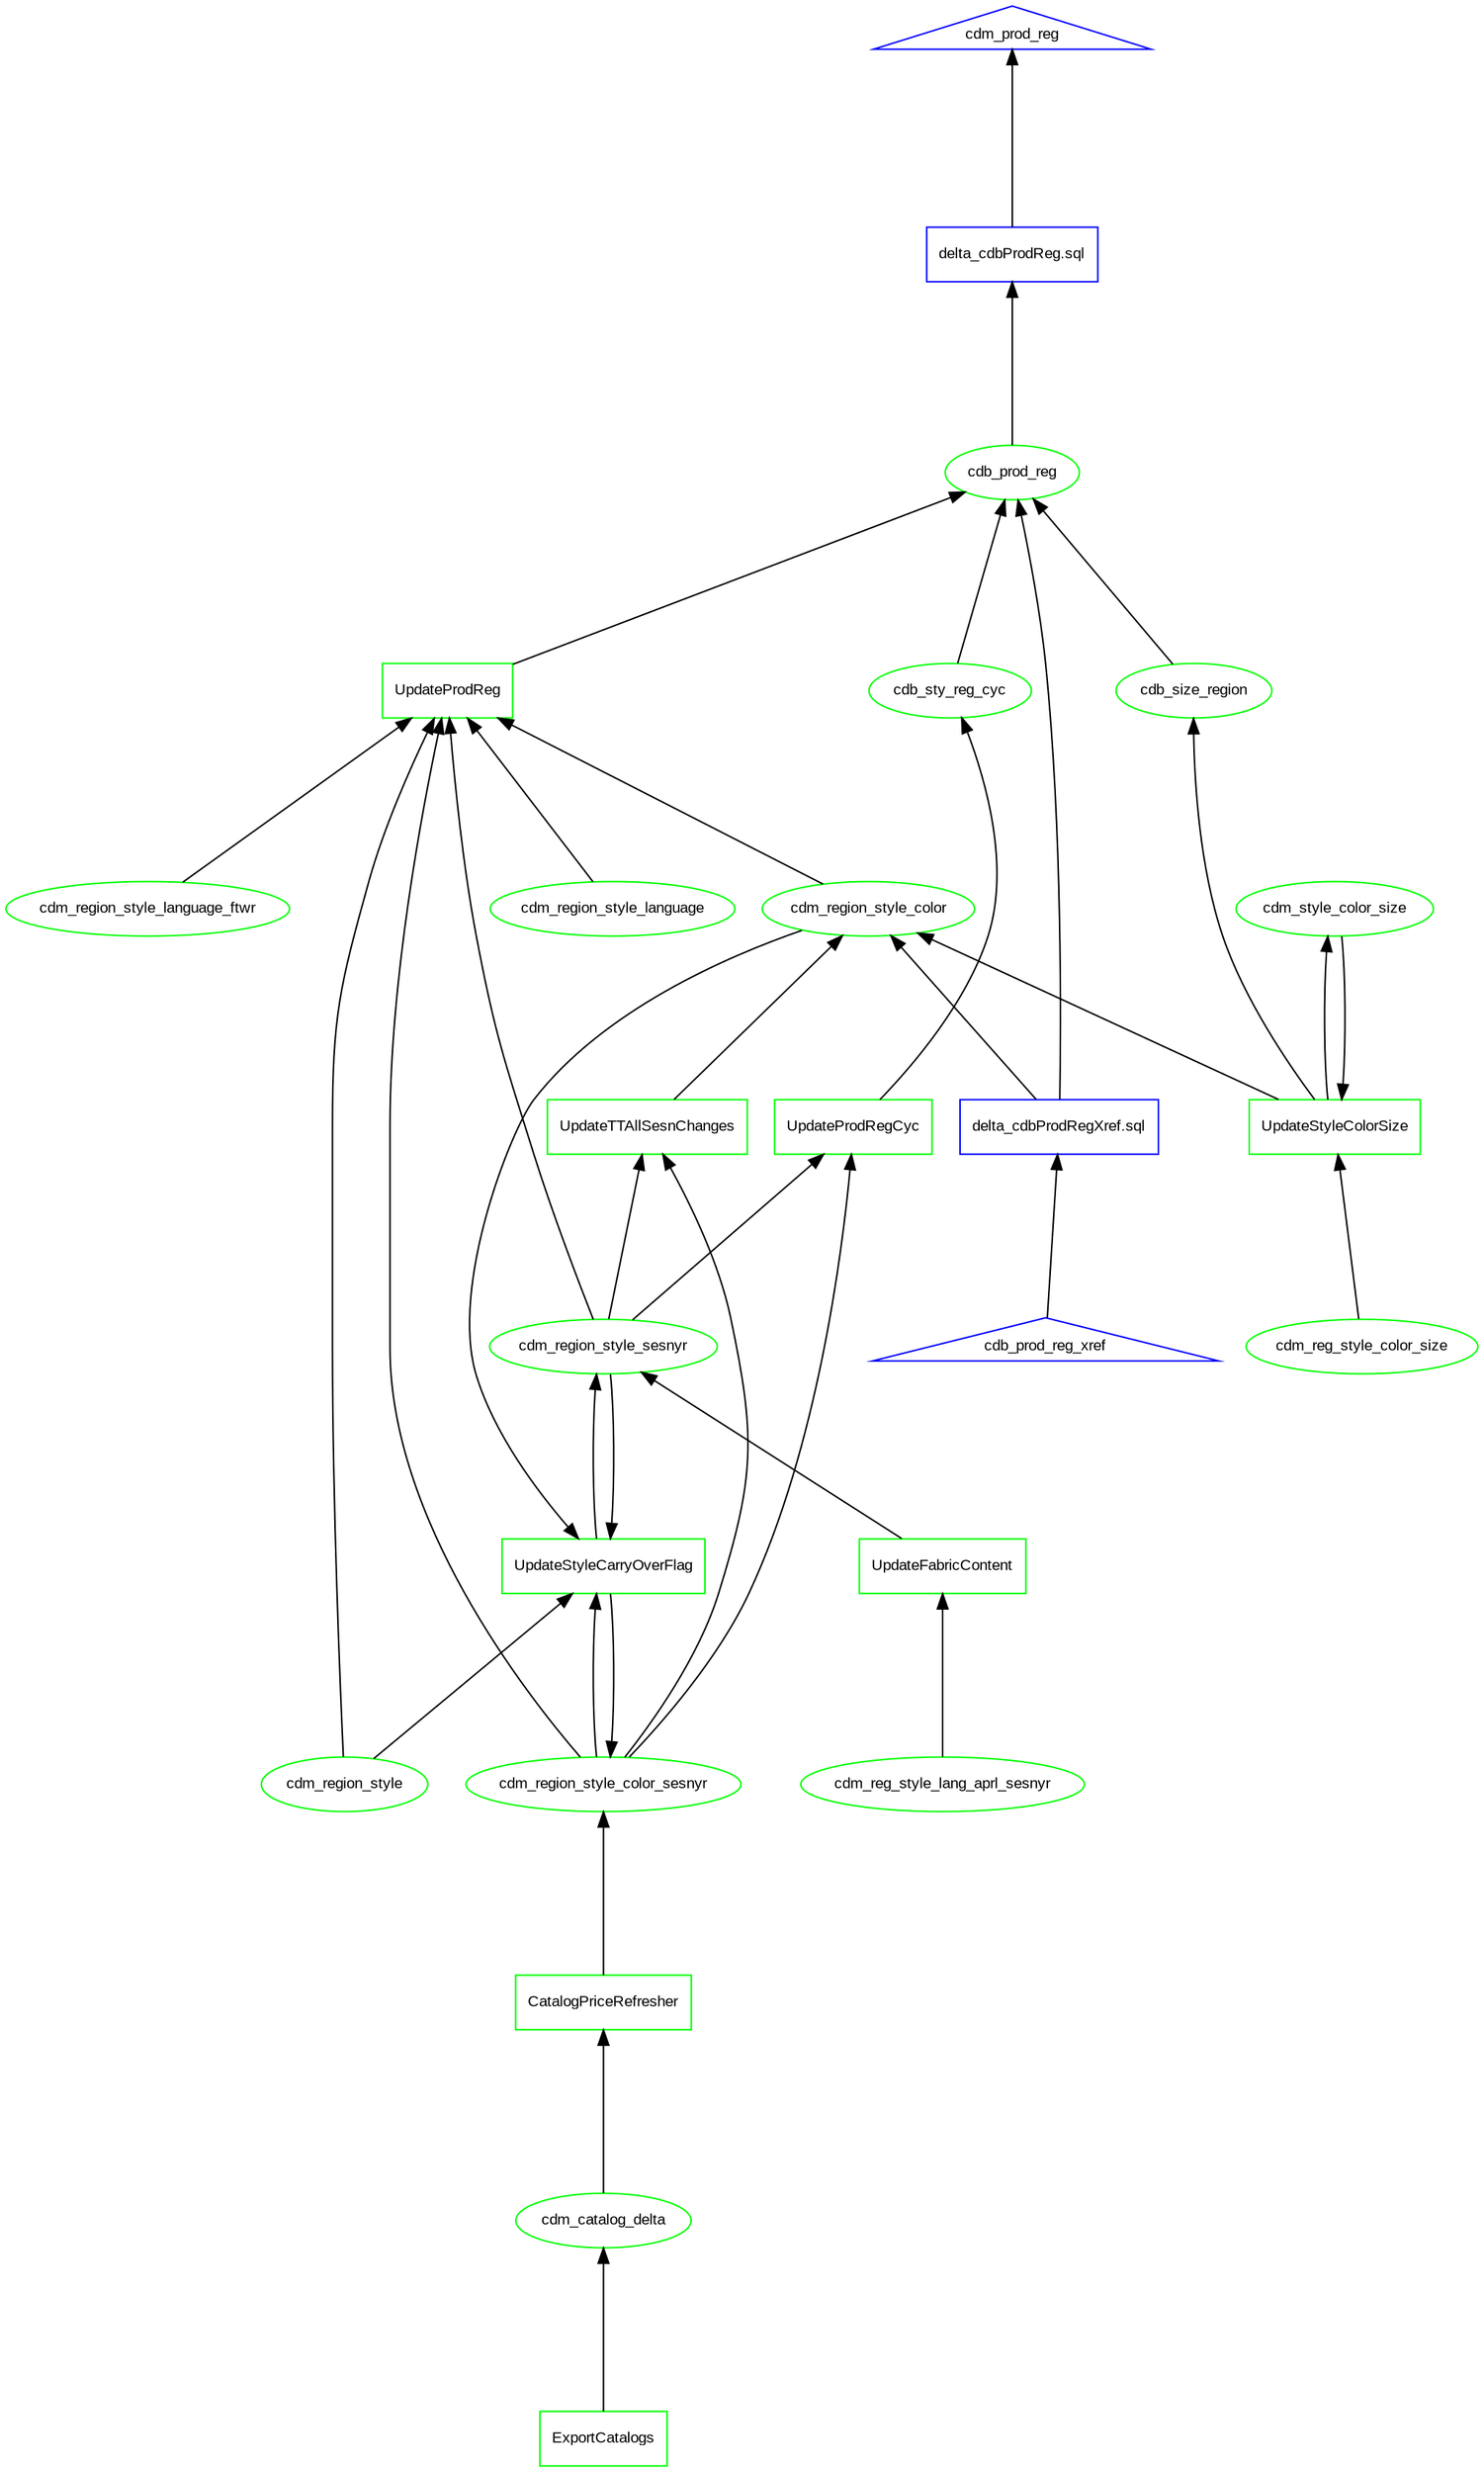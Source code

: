 //Header
digraph G {
node [shape=box,fontname="Arial",fontsize="10"];
edge [fontname="Arial",fontsize="8"];
ranksep=1.5;
rankdir=BT;
concentrate=false;

//Declarations
CatalogPriceRefresher [label="CatalogPriceRefresher" shape=rectangle color="green"];
ExportCatalogs [label="ExportCatalogs" shape=rectangle color="green"];
UpdateFabricContent [label="UpdateFabricContent" shape=rectangle color="green"];
UpdateProdReg [label="UpdateProdReg" shape=rectangle color="green"];
UpdateProdRegCyc [label="UpdateProdRegCyc" shape=rectangle color="green"];
UpdateStyleCarryOverFlag [label="UpdateStyleCarryOverFlag" shape=rectangle color="green"];
UpdateStyleColorSize [label="UpdateStyleColorSize" shape=rectangle color="green"];
UpdateTTAllSesnChanges [label="UpdateTTAllSesnChanges" shape=rectangle color="green"];
cdb_prod_reg [label="cdb_prod_reg" shape=ellipse color="green"];
cdb_prod_reg_xref [label="cdb_prod_reg_xref" shape=triangle color="blue"];
cdb_size_region [label="cdb_size_region" shape=ellipse color="green"];
cdb_sty_reg_cyc [label="cdb_sty_reg_cyc" shape=ellipse color="green"];
cdm_catalog_delta [label="cdm_catalog_delta" shape=ellipse color="green"];
cdm_prod_reg [label="cdm_prod_reg" shape=triangle color="blue"];
cdm_reg_style_color_size [label="cdm_reg_style_color_size" shape=ellipse color="green"];
cdm_reg_style_lang_aprl_sesnyr [label="cdm_reg_style_lang_aprl_sesnyr" shape=ellipse color="green"];
cdm_region_style [label="cdm_region_style" shape=ellipse color="green"];
cdm_region_style_color [label="cdm_region_style_color" shape=ellipse color="green"];
cdm_region_style_color_sesnyr [label="cdm_region_style_color_sesnyr" shape=ellipse color="green"];
cdm_region_style_language [label="cdm_region_style_language" shape=ellipse color="green"];
cdm_region_style_language_ftwr [label="cdm_region_style_language_ftwr" shape=ellipse color="green"];
cdm_region_style_sesnyr [label="cdm_region_style_sesnyr" shape=ellipse color="green"];
cdm_style_color_size [label="cdm_style_color_size" shape=ellipse color="green"];
delta_cdbProdRegXref_sql [label="delta_cdbProdRegXref.sql" shape=rectangle color="blue"];
delta_cdbProdReg_sql [label="delta_cdbProdReg.sql" shape=rectangle color="blue"];


//Dependencies
CatalogPriceRefresher -> cdm_region_style_color_sesnyr;
ExportCatalogs -> cdm_catalog_delta;
UpdateFabricContent -> cdm_region_style_sesnyr;
UpdateProdReg -> cdb_prod_reg;
UpdateProdRegCyc -> cdb_sty_reg_cyc;
UpdateStyleCarryOverFlag -> cdm_region_style_color_sesnyr;
UpdateStyleCarryOverFlag -> cdm_region_style_sesnyr;
UpdateStyleColorSize -> cdb_size_region;
UpdateStyleColorSize -> cdm_region_style_color;
UpdateStyleColorSize -> cdm_style_color_size;
UpdateTTAllSesnChanges -> cdm_region_style_color;
cdb_prod_reg -> delta_cdbProdReg_sql;
cdb_prod_reg_xref -> delta_cdbProdRegXref_sql;
cdb_size_region -> cdb_prod_reg;
cdb_sty_reg_cyc -> cdb_prod_reg;
cdm_catalog_delta -> CatalogPriceRefresher;
cdm_reg_style_color_size -> UpdateStyleColorSize;
cdm_reg_style_lang_aprl_sesnyr -> UpdateFabricContent;
cdm_region_style -> UpdateProdReg;
cdm_region_style -> UpdateStyleCarryOverFlag;
cdm_region_style_color -> UpdateProdReg;
cdm_region_style_color -> UpdateStyleCarryOverFlag;
cdm_region_style_color_sesnyr -> UpdateProdReg;
cdm_region_style_color_sesnyr -> UpdateProdRegCyc;
cdm_region_style_color_sesnyr -> UpdateStyleCarryOverFlag;
cdm_region_style_color_sesnyr -> UpdateTTAllSesnChanges;
cdm_region_style_language -> UpdateProdReg;
cdm_region_style_language_ftwr -> UpdateProdReg;
cdm_region_style_sesnyr -> UpdateProdReg;
cdm_region_style_sesnyr -> UpdateProdRegCyc;
cdm_region_style_sesnyr -> UpdateStyleCarryOverFlag;
cdm_region_style_sesnyr -> UpdateTTAllSesnChanges;
cdm_style_color_size -> UpdateStyleColorSize;
delta_cdbProdRegXref_sql -> cdb_prod_reg;
delta_cdbProdRegXref_sql -> cdm_region_style_color;
delta_cdbProdReg_sql -> cdm_prod_reg;


}
